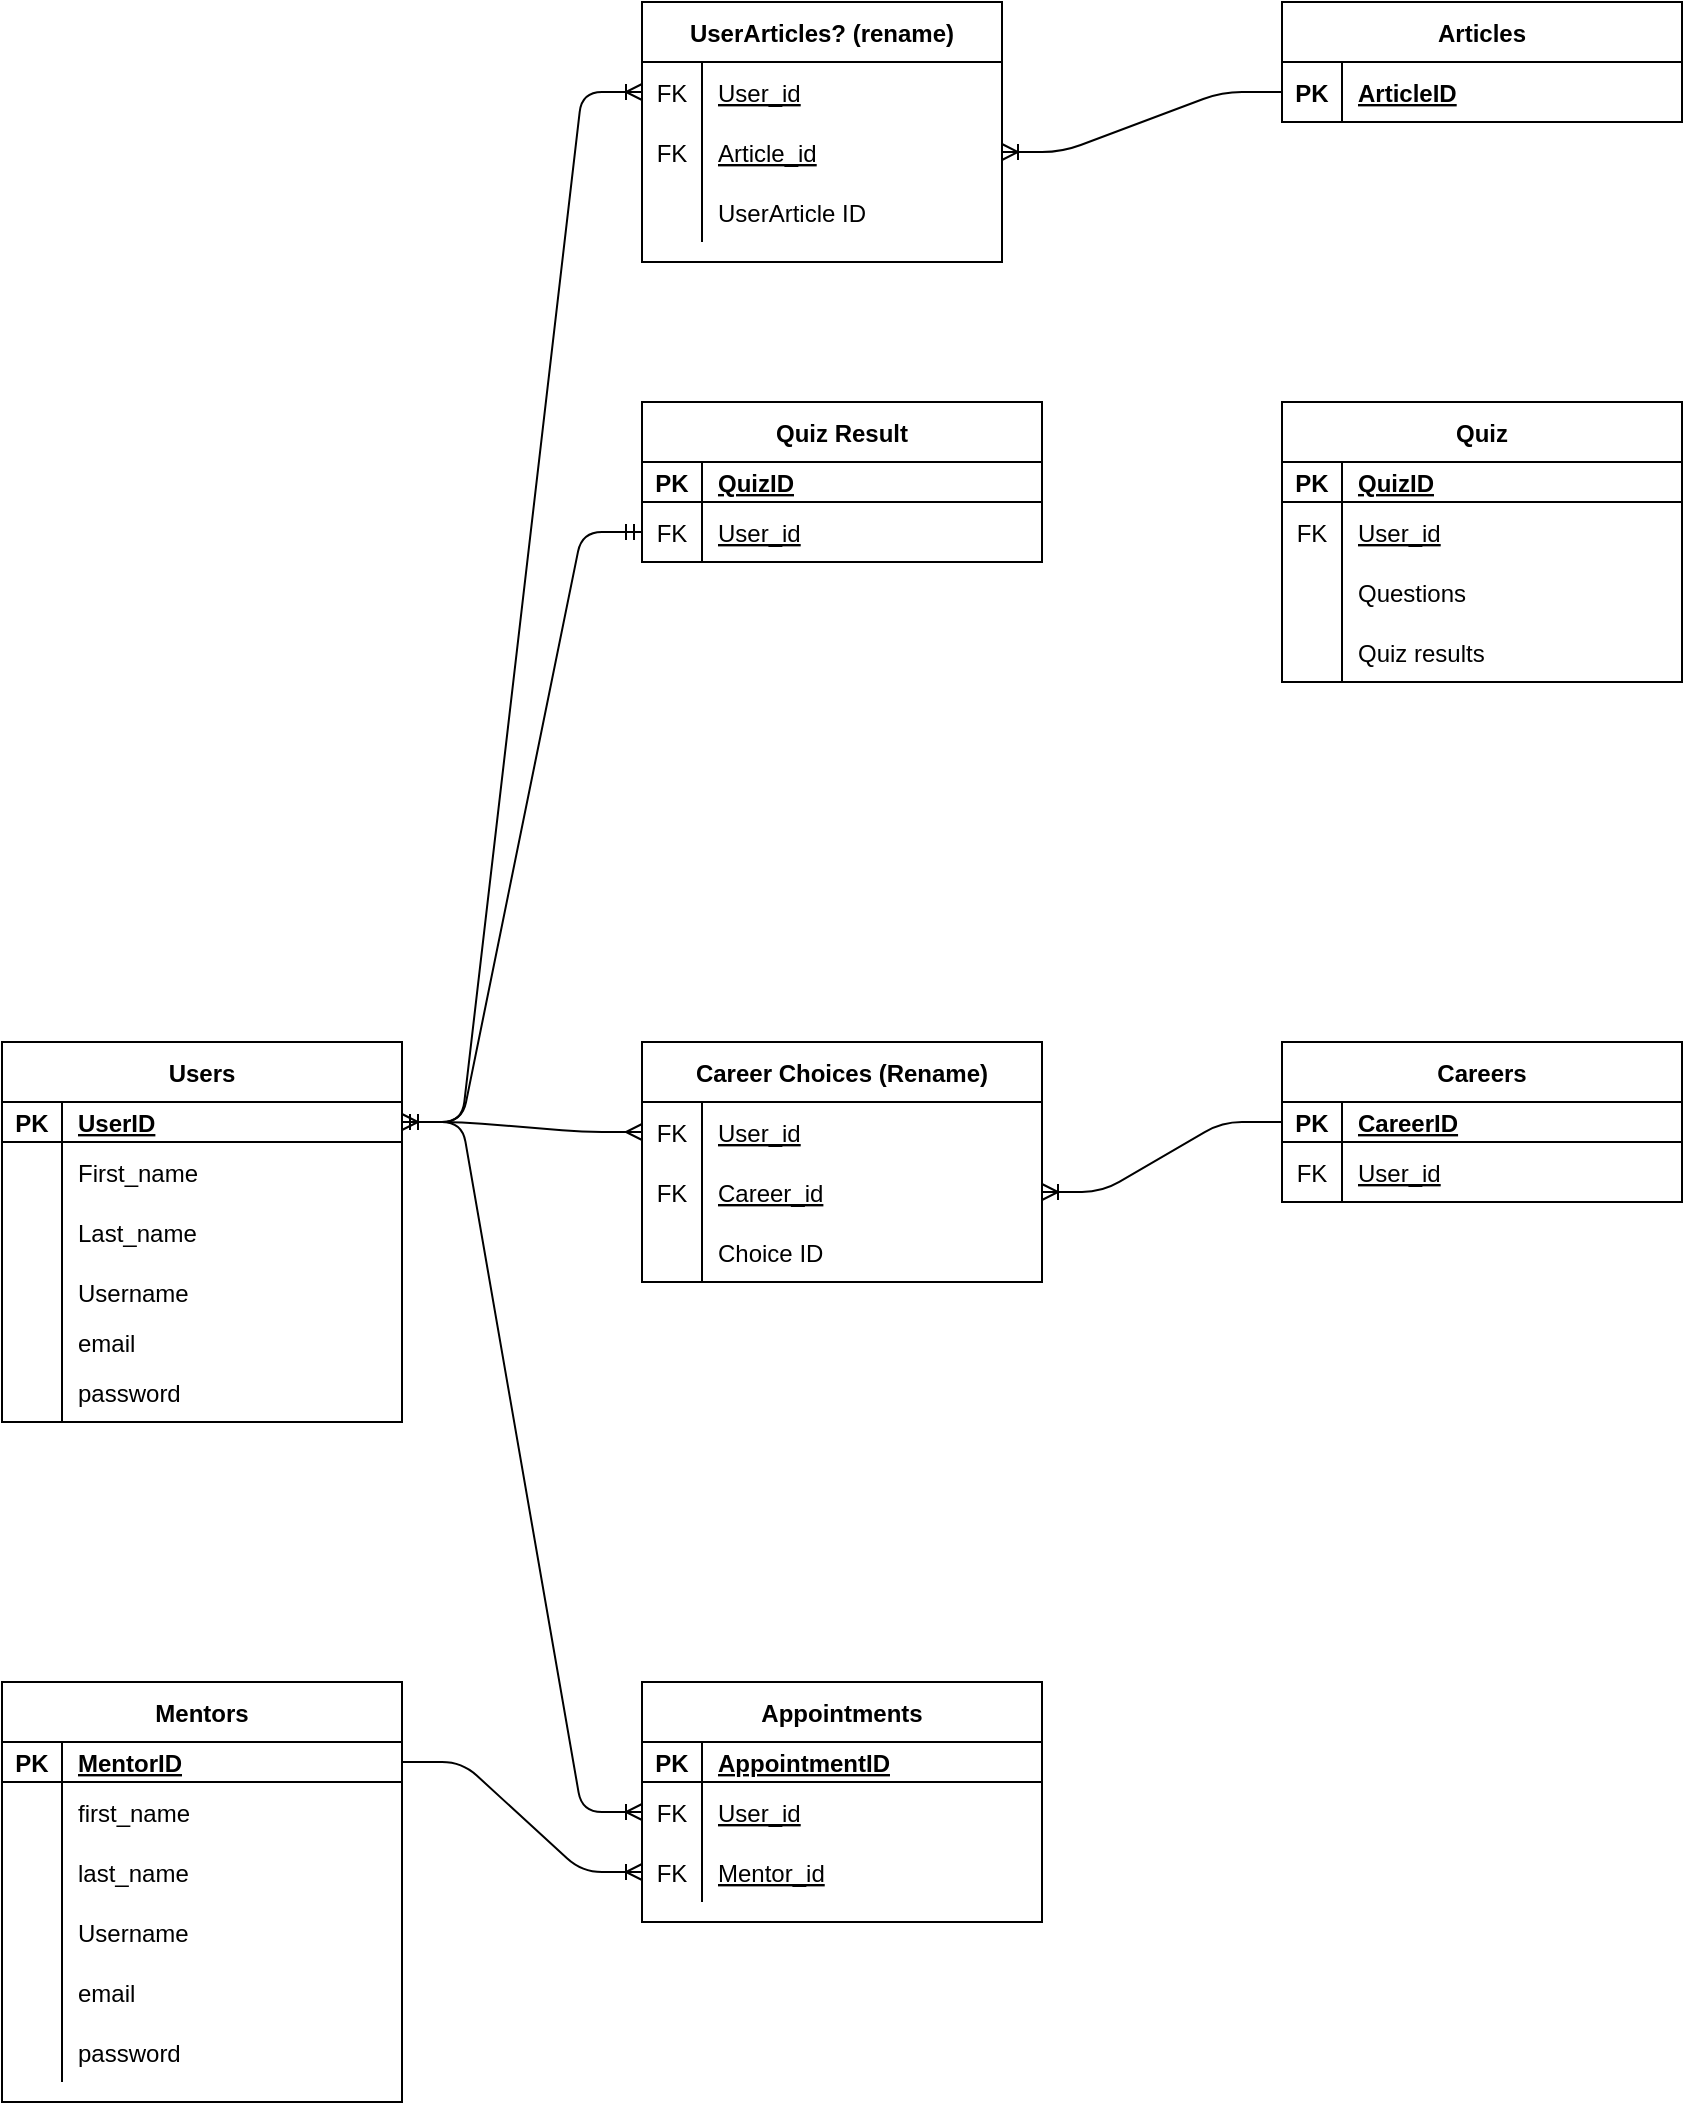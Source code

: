 <mxfile>
    <diagram id="2pGiF3bvkdW8rDPQLUaY" name="Page-1">
        <mxGraphModel dx="1740" dy="1919" grid="1" gridSize="10" guides="1" tooltips="1" connect="1" arrows="1" fold="1" page="1" pageScale="1" pageWidth="850" pageHeight="1100" math="0" shadow="0">
            <root>
                <mxCell id="T6BvAraB1pqWUP_XMWft-0"/>
                <mxCell id="T6BvAraB1pqWUP_XMWft-1" parent="T6BvAraB1pqWUP_XMWft-0"/>
                <mxCell id="riT1OWwAY1mnM6doXrOJ-12" value="Articles" style="shape=table;startSize=30;container=1;collapsible=1;childLayout=tableLayout;fixedRows=1;rowLines=0;fontStyle=1;align=center;resizeLast=1;" vertex="1" parent="T6BvAraB1pqWUP_XMWft-1">
                    <mxGeometry x="520" y="-640" width="200" height="60" as="geometry"/>
                </mxCell>
                <mxCell id="riT1OWwAY1mnM6doXrOJ-13" value="" style="shape=partialRectangle;collapsible=0;dropTarget=0;pointerEvents=0;fillColor=none;top=0;left=0;bottom=1;right=0;points=[[0,0.5],[1,0.5]];portConstraint=eastwest;" vertex="1" parent="riT1OWwAY1mnM6doXrOJ-12">
                    <mxGeometry y="30" width="200" height="30" as="geometry"/>
                </mxCell>
                <mxCell id="riT1OWwAY1mnM6doXrOJ-14" value="PK" style="shape=partialRectangle;connectable=0;fillColor=none;top=0;left=0;bottom=0;right=0;fontStyle=1;overflow=hidden;" vertex="1" parent="riT1OWwAY1mnM6doXrOJ-13">
                    <mxGeometry width="30" height="30" as="geometry">
                        <mxRectangle width="30" height="30" as="alternateBounds"/>
                    </mxGeometry>
                </mxCell>
                <mxCell id="riT1OWwAY1mnM6doXrOJ-15" value="ArticleID" style="shape=partialRectangle;connectable=0;fillColor=none;top=0;left=0;bottom=0;right=0;align=left;spacingLeft=6;fontStyle=5;overflow=hidden;" vertex="1" parent="riT1OWwAY1mnM6doXrOJ-13">
                    <mxGeometry x="30" width="170" height="30" as="geometry">
                        <mxRectangle width="170" height="30" as="alternateBounds"/>
                    </mxGeometry>
                </mxCell>
                <mxCell id="riT1OWwAY1mnM6doXrOJ-28" value="Quiz" style="shape=table;startSize=30;container=1;collapsible=1;childLayout=tableLayout;fixedRows=1;rowLines=0;fontStyle=1;align=center;resizeLast=1;" vertex="1" parent="T6BvAraB1pqWUP_XMWft-1">
                    <mxGeometry x="520" y="-440" width="200" height="140" as="geometry"/>
                </mxCell>
                <mxCell id="riT1OWwAY1mnM6doXrOJ-29" value="" style="shape=partialRectangle;collapsible=0;dropTarget=0;pointerEvents=0;fillColor=none;top=0;left=0;bottom=1;right=0;points=[[0,0.5],[1,0.5]];portConstraint=eastwest;" vertex="1" parent="riT1OWwAY1mnM6doXrOJ-28">
                    <mxGeometry y="30" width="200" height="20" as="geometry"/>
                </mxCell>
                <mxCell id="riT1OWwAY1mnM6doXrOJ-30" value="PK" style="shape=partialRectangle;connectable=0;fillColor=none;top=0;left=0;bottom=0;right=0;fontStyle=1;overflow=hidden;" vertex="1" parent="riT1OWwAY1mnM6doXrOJ-29">
                    <mxGeometry width="30" height="20" as="geometry">
                        <mxRectangle width="30" height="20" as="alternateBounds"/>
                    </mxGeometry>
                </mxCell>
                <mxCell id="riT1OWwAY1mnM6doXrOJ-31" value="QuizID" style="shape=partialRectangle;connectable=0;fillColor=none;top=0;left=0;bottom=0;right=0;align=left;spacingLeft=6;fontStyle=5;overflow=hidden;" vertex="1" parent="riT1OWwAY1mnM6doXrOJ-29">
                    <mxGeometry x="30" width="170" height="20" as="geometry">
                        <mxRectangle width="170" height="20" as="alternateBounds"/>
                    </mxGeometry>
                </mxCell>
                <mxCell id="riT1OWwAY1mnM6doXrOJ-32" value="" style="shape=partialRectangle;collapsible=0;dropTarget=0;pointerEvents=0;fillColor=none;top=0;left=0;bottom=0;right=0;points=[[0,0.5],[1,0.5]];portConstraint=eastwest;" vertex="1" parent="riT1OWwAY1mnM6doXrOJ-28">
                    <mxGeometry y="50" width="200" height="30" as="geometry"/>
                </mxCell>
                <mxCell id="riT1OWwAY1mnM6doXrOJ-33" value="FK" style="shape=partialRectangle;connectable=0;fillColor=none;top=0;left=0;bottom=0;right=0;editable=1;overflow=hidden;" vertex="1" parent="riT1OWwAY1mnM6doXrOJ-32">
                    <mxGeometry width="30" height="30" as="geometry">
                        <mxRectangle width="30" height="30" as="alternateBounds"/>
                    </mxGeometry>
                </mxCell>
                <mxCell id="riT1OWwAY1mnM6doXrOJ-34" value="User_id" style="shape=partialRectangle;connectable=0;fillColor=none;top=0;left=0;bottom=0;right=0;align=left;spacingLeft=6;overflow=hidden;fontStyle=4" vertex="1" parent="riT1OWwAY1mnM6doXrOJ-32">
                    <mxGeometry x="30" width="170" height="30" as="geometry">
                        <mxRectangle width="170" height="30" as="alternateBounds"/>
                    </mxGeometry>
                </mxCell>
                <mxCell id="riT1OWwAY1mnM6doXrOJ-35" value="" style="shape=partialRectangle;collapsible=0;dropTarget=0;pointerEvents=0;fillColor=none;top=0;left=0;bottom=0;right=0;points=[[0,0.5],[1,0.5]];portConstraint=eastwest;" vertex="1" parent="riT1OWwAY1mnM6doXrOJ-28">
                    <mxGeometry y="80" width="200" height="30" as="geometry"/>
                </mxCell>
                <mxCell id="riT1OWwAY1mnM6doXrOJ-36" value="" style="shape=partialRectangle;connectable=0;fillColor=none;top=0;left=0;bottom=0;right=0;editable=1;overflow=hidden;" vertex="1" parent="riT1OWwAY1mnM6doXrOJ-35">
                    <mxGeometry width="30" height="30" as="geometry">
                        <mxRectangle width="30" height="30" as="alternateBounds"/>
                    </mxGeometry>
                </mxCell>
                <mxCell id="riT1OWwAY1mnM6doXrOJ-37" value="Questions" style="shape=partialRectangle;connectable=0;fillColor=none;top=0;left=0;bottom=0;right=0;align=left;spacingLeft=6;overflow=hidden;" vertex="1" parent="riT1OWwAY1mnM6doXrOJ-35">
                    <mxGeometry x="30" width="170" height="30" as="geometry">
                        <mxRectangle width="170" height="30" as="alternateBounds"/>
                    </mxGeometry>
                </mxCell>
                <mxCell id="riT1OWwAY1mnM6doXrOJ-38" value="" style="shape=partialRectangle;collapsible=0;dropTarget=0;pointerEvents=0;fillColor=none;top=0;left=0;bottom=0;right=0;points=[[0,0.5],[1,0.5]];portConstraint=eastwest;" vertex="1" parent="riT1OWwAY1mnM6doXrOJ-28">
                    <mxGeometry y="110" width="200" height="30" as="geometry"/>
                </mxCell>
                <mxCell id="riT1OWwAY1mnM6doXrOJ-39" value="" style="shape=partialRectangle;connectable=0;fillColor=none;top=0;left=0;bottom=0;right=0;editable=1;overflow=hidden;" vertex="1" parent="riT1OWwAY1mnM6doXrOJ-38">
                    <mxGeometry width="30" height="30" as="geometry">
                        <mxRectangle width="30" height="30" as="alternateBounds"/>
                    </mxGeometry>
                </mxCell>
                <mxCell id="riT1OWwAY1mnM6doXrOJ-40" value="Quiz results" style="shape=partialRectangle;connectable=0;fillColor=none;top=0;left=0;bottom=0;right=0;align=left;spacingLeft=6;overflow=hidden;" vertex="1" parent="riT1OWwAY1mnM6doXrOJ-38">
                    <mxGeometry x="30" width="170" height="30" as="geometry">
                        <mxRectangle width="170" height="30" as="alternateBounds"/>
                    </mxGeometry>
                </mxCell>
                <mxCell id="riT1OWwAY1mnM6doXrOJ-41" value="Appointments" style="shape=table;startSize=30;container=1;collapsible=1;childLayout=tableLayout;fixedRows=1;rowLines=0;fontStyle=1;align=center;resizeLast=1;" vertex="1" parent="T6BvAraB1pqWUP_XMWft-1">
                    <mxGeometry x="200" y="200" width="200" height="120" as="geometry"/>
                </mxCell>
                <mxCell id="riT1OWwAY1mnM6doXrOJ-42" value="" style="shape=partialRectangle;collapsible=0;dropTarget=0;pointerEvents=0;fillColor=none;top=0;left=0;bottom=1;right=0;points=[[0,0.5],[1,0.5]];portConstraint=eastwest;" vertex="1" parent="riT1OWwAY1mnM6doXrOJ-41">
                    <mxGeometry y="30" width="200" height="20" as="geometry"/>
                </mxCell>
                <mxCell id="riT1OWwAY1mnM6doXrOJ-43" value="PK" style="shape=partialRectangle;connectable=0;fillColor=none;top=0;left=0;bottom=0;right=0;fontStyle=1;overflow=hidden;" vertex="1" parent="riT1OWwAY1mnM6doXrOJ-42">
                    <mxGeometry width="30" height="20" as="geometry">
                        <mxRectangle width="30" height="20" as="alternateBounds"/>
                    </mxGeometry>
                </mxCell>
                <mxCell id="riT1OWwAY1mnM6doXrOJ-44" value="AppointmentID" style="shape=partialRectangle;connectable=0;fillColor=none;top=0;left=0;bottom=0;right=0;align=left;spacingLeft=6;fontStyle=5;overflow=hidden;" vertex="1" parent="riT1OWwAY1mnM6doXrOJ-42">
                    <mxGeometry x="30" width="170" height="20" as="geometry">
                        <mxRectangle width="170" height="20" as="alternateBounds"/>
                    </mxGeometry>
                </mxCell>
                <mxCell id="riT1OWwAY1mnM6doXrOJ-45" value="" style="shape=partialRectangle;collapsible=0;dropTarget=0;pointerEvents=0;fillColor=none;top=0;left=0;bottom=0;right=0;points=[[0,0.5],[1,0.5]];portConstraint=eastwest;" vertex="1" parent="riT1OWwAY1mnM6doXrOJ-41">
                    <mxGeometry y="50" width="200" height="30" as="geometry"/>
                </mxCell>
                <mxCell id="riT1OWwAY1mnM6doXrOJ-46" value="FK" style="shape=partialRectangle;connectable=0;fillColor=none;top=0;left=0;bottom=0;right=0;editable=1;overflow=hidden;" vertex="1" parent="riT1OWwAY1mnM6doXrOJ-45">
                    <mxGeometry width="30" height="30" as="geometry">
                        <mxRectangle width="30" height="30" as="alternateBounds"/>
                    </mxGeometry>
                </mxCell>
                <mxCell id="riT1OWwAY1mnM6doXrOJ-47" value="User_id" style="shape=partialRectangle;connectable=0;fillColor=none;top=0;left=0;bottom=0;right=0;align=left;spacingLeft=6;overflow=hidden;fontStyle=4" vertex="1" parent="riT1OWwAY1mnM6doXrOJ-45">
                    <mxGeometry x="30" width="170" height="30" as="geometry">
                        <mxRectangle width="170" height="30" as="alternateBounds"/>
                    </mxGeometry>
                </mxCell>
                <mxCell id="riT1OWwAY1mnM6doXrOJ-48" value="" style="shape=partialRectangle;collapsible=0;dropTarget=0;pointerEvents=0;fillColor=none;top=0;left=0;bottom=0;right=0;points=[[0,0.5],[1,0.5]];portConstraint=eastwest;" vertex="1" parent="riT1OWwAY1mnM6doXrOJ-41">
                    <mxGeometry y="80" width="200" height="30" as="geometry"/>
                </mxCell>
                <mxCell id="riT1OWwAY1mnM6doXrOJ-49" value="FK" style="shape=partialRectangle;connectable=0;fillColor=none;top=0;left=0;bottom=0;right=0;editable=1;overflow=hidden;" vertex="1" parent="riT1OWwAY1mnM6doXrOJ-48">
                    <mxGeometry width="30" height="30" as="geometry">
                        <mxRectangle width="30" height="30" as="alternateBounds"/>
                    </mxGeometry>
                </mxCell>
                <mxCell id="riT1OWwAY1mnM6doXrOJ-50" value="Mentor_id" style="shape=partialRectangle;connectable=0;fillColor=none;top=0;left=0;bottom=0;right=0;align=left;spacingLeft=6;overflow=hidden;fontStyle=4" vertex="1" parent="riT1OWwAY1mnM6doXrOJ-48">
                    <mxGeometry x="30" width="170" height="30" as="geometry">
                        <mxRectangle width="170" height="30" as="alternateBounds"/>
                    </mxGeometry>
                </mxCell>
                <mxCell id="riT1OWwAY1mnM6doXrOJ-57" value="Mentors" style="shape=table;startSize=30;container=1;collapsible=1;childLayout=tableLayout;fixedRows=1;rowLines=0;fontStyle=1;align=center;resizeLast=1;" vertex="1" parent="T6BvAraB1pqWUP_XMWft-1">
                    <mxGeometry x="-120" y="200" width="200" height="210" as="geometry"/>
                </mxCell>
                <mxCell id="riT1OWwAY1mnM6doXrOJ-58" value="" style="shape=partialRectangle;collapsible=0;dropTarget=0;pointerEvents=0;fillColor=none;top=0;left=0;bottom=1;right=0;points=[[0,0.5],[1,0.5]];portConstraint=eastwest;" vertex="1" parent="riT1OWwAY1mnM6doXrOJ-57">
                    <mxGeometry y="30" width="200" height="20" as="geometry"/>
                </mxCell>
                <mxCell id="riT1OWwAY1mnM6doXrOJ-59" value="PK" style="shape=partialRectangle;connectable=0;fillColor=none;top=0;left=0;bottom=0;right=0;fontStyle=1;overflow=hidden;" vertex="1" parent="riT1OWwAY1mnM6doXrOJ-58">
                    <mxGeometry width="30" height="20" as="geometry">
                        <mxRectangle width="30" height="20" as="alternateBounds"/>
                    </mxGeometry>
                </mxCell>
                <mxCell id="riT1OWwAY1mnM6doXrOJ-60" value="MentorID" style="shape=partialRectangle;connectable=0;fillColor=none;top=0;left=0;bottom=0;right=0;align=left;spacingLeft=6;fontStyle=5;overflow=hidden;" vertex="1" parent="riT1OWwAY1mnM6doXrOJ-58">
                    <mxGeometry x="30" width="170" height="20" as="geometry">
                        <mxRectangle width="170" height="20" as="alternateBounds"/>
                    </mxGeometry>
                </mxCell>
                <mxCell id="riT1OWwAY1mnM6doXrOJ-61" value="" style="shape=partialRectangle;collapsible=0;dropTarget=0;pointerEvents=0;fillColor=none;top=0;left=0;bottom=0;right=0;points=[[0,0.5],[1,0.5]];portConstraint=eastwest;" vertex="1" parent="riT1OWwAY1mnM6doXrOJ-57">
                    <mxGeometry y="50" width="200" height="30" as="geometry"/>
                </mxCell>
                <mxCell id="riT1OWwAY1mnM6doXrOJ-62" value="" style="shape=partialRectangle;connectable=0;fillColor=none;top=0;left=0;bottom=0;right=0;editable=1;overflow=hidden;" vertex="1" parent="riT1OWwAY1mnM6doXrOJ-61">
                    <mxGeometry width="30" height="30" as="geometry">
                        <mxRectangle width="30" height="30" as="alternateBounds"/>
                    </mxGeometry>
                </mxCell>
                <mxCell id="riT1OWwAY1mnM6doXrOJ-63" value="first_name" style="shape=partialRectangle;connectable=0;fillColor=none;top=0;left=0;bottom=0;right=0;align=left;spacingLeft=6;overflow=hidden;" vertex="1" parent="riT1OWwAY1mnM6doXrOJ-61">
                    <mxGeometry x="30" width="170" height="30" as="geometry">
                        <mxRectangle width="170" height="30" as="alternateBounds"/>
                    </mxGeometry>
                </mxCell>
                <mxCell id="rV3nZ_1TNEPCf_LFpW25-53" value="" style="shape=partialRectangle;collapsible=0;dropTarget=0;pointerEvents=0;fillColor=none;top=0;left=0;bottom=0;right=0;points=[[0,0.5],[1,0.5]];portConstraint=eastwest;" vertex="1" parent="riT1OWwAY1mnM6doXrOJ-57">
                    <mxGeometry y="80" width="200" height="30" as="geometry"/>
                </mxCell>
                <mxCell id="rV3nZ_1TNEPCf_LFpW25-54" value="" style="shape=partialRectangle;connectable=0;fillColor=none;top=0;left=0;bottom=0;right=0;editable=1;overflow=hidden;" vertex="1" parent="rV3nZ_1TNEPCf_LFpW25-53">
                    <mxGeometry width="30" height="30" as="geometry">
                        <mxRectangle width="30" height="30" as="alternateBounds"/>
                    </mxGeometry>
                </mxCell>
                <mxCell id="rV3nZ_1TNEPCf_LFpW25-55" value="last_name" style="shape=partialRectangle;connectable=0;fillColor=none;top=0;left=0;bottom=0;right=0;align=left;spacingLeft=6;overflow=hidden;" vertex="1" parent="rV3nZ_1TNEPCf_LFpW25-53">
                    <mxGeometry x="30" width="170" height="30" as="geometry">
                        <mxRectangle width="170" height="30" as="alternateBounds"/>
                    </mxGeometry>
                </mxCell>
                <mxCell id="riT1OWwAY1mnM6doXrOJ-86" value="" style="shape=partialRectangle;collapsible=0;dropTarget=0;pointerEvents=0;fillColor=none;top=0;left=0;bottom=0;right=0;points=[[0,0.5],[1,0.5]];portConstraint=eastwest;" vertex="1" parent="riT1OWwAY1mnM6doXrOJ-57">
                    <mxGeometry y="110" width="200" height="30" as="geometry"/>
                </mxCell>
                <mxCell id="riT1OWwAY1mnM6doXrOJ-87" value="" style="shape=partialRectangle;connectable=0;fillColor=none;top=0;left=0;bottom=0;right=0;editable=1;overflow=hidden;" vertex="1" parent="riT1OWwAY1mnM6doXrOJ-86">
                    <mxGeometry width="30" height="30" as="geometry">
                        <mxRectangle width="30" height="30" as="alternateBounds"/>
                    </mxGeometry>
                </mxCell>
                <mxCell id="riT1OWwAY1mnM6doXrOJ-88" value="Username" style="shape=partialRectangle;connectable=0;fillColor=none;top=0;left=0;bottom=0;right=0;align=left;spacingLeft=6;overflow=hidden;" vertex="1" parent="riT1OWwAY1mnM6doXrOJ-86">
                    <mxGeometry x="30" width="170" height="30" as="geometry">
                        <mxRectangle width="170" height="30" as="alternateBounds"/>
                    </mxGeometry>
                </mxCell>
                <mxCell id="riT1OWwAY1mnM6doXrOJ-64" value="" style="shape=partialRectangle;collapsible=0;dropTarget=0;pointerEvents=0;fillColor=none;top=0;left=0;bottom=0;right=0;points=[[0,0.5],[1,0.5]];portConstraint=eastwest;" vertex="1" parent="riT1OWwAY1mnM6doXrOJ-57">
                    <mxGeometry y="140" width="200" height="30" as="geometry"/>
                </mxCell>
                <mxCell id="riT1OWwAY1mnM6doXrOJ-65" value="" style="shape=partialRectangle;connectable=0;fillColor=none;top=0;left=0;bottom=0;right=0;editable=1;overflow=hidden;" vertex="1" parent="riT1OWwAY1mnM6doXrOJ-64">
                    <mxGeometry width="30" height="30" as="geometry">
                        <mxRectangle width="30" height="30" as="alternateBounds"/>
                    </mxGeometry>
                </mxCell>
                <mxCell id="riT1OWwAY1mnM6doXrOJ-66" value="email" style="shape=partialRectangle;connectable=0;fillColor=none;top=0;left=0;bottom=0;right=0;align=left;spacingLeft=6;overflow=hidden;" vertex="1" parent="riT1OWwAY1mnM6doXrOJ-64">
                    <mxGeometry x="30" width="170" height="30" as="geometry">
                        <mxRectangle width="170" height="30" as="alternateBounds"/>
                    </mxGeometry>
                </mxCell>
                <mxCell id="riT1OWwAY1mnM6doXrOJ-67" value="" style="shape=partialRectangle;collapsible=0;dropTarget=0;pointerEvents=0;fillColor=none;top=0;left=0;bottom=0;right=0;points=[[0,0.5],[1,0.5]];portConstraint=eastwest;" vertex="1" parent="riT1OWwAY1mnM6doXrOJ-57">
                    <mxGeometry y="170" width="200" height="30" as="geometry"/>
                </mxCell>
                <mxCell id="riT1OWwAY1mnM6doXrOJ-68" value="" style="shape=partialRectangle;connectable=0;fillColor=none;top=0;left=0;bottom=0;right=0;editable=1;overflow=hidden;" vertex="1" parent="riT1OWwAY1mnM6doXrOJ-67">
                    <mxGeometry width="30" height="30" as="geometry">
                        <mxRectangle width="30" height="30" as="alternateBounds"/>
                    </mxGeometry>
                </mxCell>
                <mxCell id="riT1OWwAY1mnM6doXrOJ-69" value="password" style="shape=partialRectangle;connectable=0;fillColor=none;top=0;left=0;bottom=0;right=0;align=left;spacingLeft=6;overflow=hidden;" vertex="1" parent="riT1OWwAY1mnM6doXrOJ-67">
                    <mxGeometry x="30" width="170" height="30" as="geometry">
                        <mxRectangle width="170" height="30" as="alternateBounds"/>
                    </mxGeometry>
                </mxCell>
                <mxCell id="riT1OWwAY1mnM6doXrOJ-89" value="Users" style="shape=table;startSize=30;container=1;collapsible=1;childLayout=tableLayout;fixedRows=1;rowLines=0;fontStyle=1;align=center;resizeLast=1;" vertex="1" parent="T6BvAraB1pqWUP_XMWft-1">
                    <mxGeometry x="-120" y="-120" width="200" height="190" as="geometry"/>
                </mxCell>
                <mxCell id="riT1OWwAY1mnM6doXrOJ-90" value="" style="shape=partialRectangle;collapsible=0;dropTarget=0;pointerEvents=0;fillColor=none;top=0;left=0;bottom=1;right=0;points=[[0,0.5],[1,0.5]];portConstraint=eastwest;" vertex="1" parent="riT1OWwAY1mnM6doXrOJ-89">
                    <mxGeometry y="30" width="200" height="20" as="geometry"/>
                </mxCell>
                <mxCell id="riT1OWwAY1mnM6doXrOJ-91" value="PK" style="shape=partialRectangle;connectable=0;fillColor=none;top=0;left=0;bottom=0;right=0;fontStyle=1;overflow=hidden;" vertex="1" parent="riT1OWwAY1mnM6doXrOJ-90">
                    <mxGeometry width="30" height="20" as="geometry">
                        <mxRectangle width="30" height="20" as="alternateBounds"/>
                    </mxGeometry>
                </mxCell>
                <mxCell id="riT1OWwAY1mnM6doXrOJ-92" value="UserID" style="shape=partialRectangle;connectable=0;fillColor=none;top=0;left=0;bottom=0;right=0;align=left;spacingLeft=6;fontStyle=5;overflow=hidden;" vertex="1" parent="riT1OWwAY1mnM6doXrOJ-90">
                    <mxGeometry x="30" width="170" height="20" as="geometry">
                        <mxRectangle width="170" height="20" as="alternateBounds"/>
                    </mxGeometry>
                </mxCell>
                <mxCell id="riT1OWwAY1mnM6doXrOJ-93" value="" style="shape=partialRectangle;collapsible=0;dropTarget=0;pointerEvents=0;fillColor=none;top=0;left=0;bottom=0;right=0;points=[[0,0.5],[1,0.5]];portConstraint=eastwest;" vertex="1" parent="riT1OWwAY1mnM6doXrOJ-89">
                    <mxGeometry y="50" width="200" height="30" as="geometry"/>
                </mxCell>
                <mxCell id="riT1OWwAY1mnM6doXrOJ-94" value="" style="shape=partialRectangle;connectable=0;fillColor=none;top=0;left=0;bottom=0;right=0;editable=1;overflow=hidden;" vertex="1" parent="riT1OWwAY1mnM6doXrOJ-93">
                    <mxGeometry width="30" height="30" as="geometry">
                        <mxRectangle width="30" height="30" as="alternateBounds"/>
                    </mxGeometry>
                </mxCell>
                <mxCell id="riT1OWwAY1mnM6doXrOJ-95" value="First_name" style="shape=partialRectangle;connectable=0;fillColor=none;top=0;left=0;bottom=0;right=0;align=left;spacingLeft=6;overflow=hidden;" vertex="1" parent="riT1OWwAY1mnM6doXrOJ-93">
                    <mxGeometry x="30" width="170" height="30" as="geometry">
                        <mxRectangle width="170" height="30" as="alternateBounds"/>
                    </mxGeometry>
                </mxCell>
                <mxCell id="riT1OWwAY1mnM6doXrOJ-106" value="" style="shape=partialRectangle;collapsible=0;dropTarget=0;pointerEvents=0;fillColor=none;top=0;left=0;bottom=0;right=0;points=[[0,0.5],[1,0.5]];portConstraint=eastwest;" vertex="1" parent="riT1OWwAY1mnM6doXrOJ-89">
                    <mxGeometry y="80" width="200" height="30" as="geometry"/>
                </mxCell>
                <mxCell id="riT1OWwAY1mnM6doXrOJ-107" value="" style="shape=partialRectangle;connectable=0;fillColor=none;top=0;left=0;bottom=0;right=0;editable=1;overflow=hidden;" vertex="1" parent="riT1OWwAY1mnM6doXrOJ-106">
                    <mxGeometry width="30" height="30" as="geometry">
                        <mxRectangle width="30" height="30" as="alternateBounds"/>
                    </mxGeometry>
                </mxCell>
                <mxCell id="riT1OWwAY1mnM6doXrOJ-108" value="Last_name" style="shape=partialRectangle;connectable=0;fillColor=none;top=0;left=0;bottom=0;right=0;align=left;spacingLeft=6;overflow=hidden;" vertex="1" parent="riT1OWwAY1mnM6doXrOJ-106">
                    <mxGeometry x="30" width="170" height="30" as="geometry">
                        <mxRectangle width="170" height="30" as="alternateBounds"/>
                    </mxGeometry>
                </mxCell>
                <mxCell id="rV3nZ_1TNEPCf_LFpW25-50" value="" style="shape=partialRectangle;collapsible=0;dropTarget=0;pointerEvents=0;fillColor=none;top=0;left=0;bottom=0;right=0;points=[[0,0.5],[1,0.5]];portConstraint=eastwest;" vertex="1" parent="riT1OWwAY1mnM6doXrOJ-89">
                    <mxGeometry y="110" width="200" height="30" as="geometry"/>
                </mxCell>
                <mxCell id="rV3nZ_1TNEPCf_LFpW25-51" value="" style="shape=partialRectangle;connectable=0;fillColor=none;top=0;left=0;bottom=0;right=0;editable=1;overflow=hidden;" vertex="1" parent="rV3nZ_1TNEPCf_LFpW25-50">
                    <mxGeometry width="30" height="30" as="geometry">
                        <mxRectangle width="30" height="30" as="alternateBounds"/>
                    </mxGeometry>
                </mxCell>
                <mxCell id="rV3nZ_1TNEPCf_LFpW25-52" value="Username" style="shape=partialRectangle;connectable=0;fillColor=none;top=0;left=0;bottom=0;right=0;align=left;spacingLeft=6;overflow=hidden;" vertex="1" parent="rV3nZ_1TNEPCf_LFpW25-50">
                    <mxGeometry x="30" width="170" height="30" as="geometry">
                        <mxRectangle width="170" height="30" as="alternateBounds"/>
                    </mxGeometry>
                </mxCell>
                <mxCell id="riT1OWwAY1mnM6doXrOJ-96" value="" style="shape=partialRectangle;collapsible=0;dropTarget=0;pointerEvents=0;fillColor=none;top=0;left=0;bottom=0;right=0;points=[[0,0.5],[1,0.5]];portConstraint=eastwest;" vertex="1" parent="riT1OWwAY1mnM6doXrOJ-89">
                    <mxGeometry y="140" width="200" height="20" as="geometry"/>
                </mxCell>
                <mxCell id="riT1OWwAY1mnM6doXrOJ-97" value="" style="shape=partialRectangle;connectable=0;fillColor=none;top=0;left=0;bottom=0;right=0;editable=1;overflow=hidden;" vertex="1" parent="riT1OWwAY1mnM6doXrOJ-96">
                    <mxGeometry width="30" height="20" as="geometry">
                        <mxRectangle width="30" height="20" as="alternateBounds"/>
                    </mxGeometry>
                </mxCell>
                <mxCell id="riT1OWwAY1mnM6doXrOJ-98" value="email" style="shape=partialRectangle;connectable=0;fillColor=none;top=0;left=0;bottom=0;right=0;align=left;spacingLeft=6;overflow=hidden;" vertex="1" parent="riT1OWwAY1mnM6doXrOJ-96">
                    <mxGeometry x="30" width="170" height="20" as="geometry">
                        <mxRectangle width="170" height="20" as="alternateBounds"/>
                    </mxGeometry>
                </mxCell>
                <mxCell id="riT1OWwAY1mnM6doXrOJ-134" value="" style="shape=partialRectangle;collapsible=0;dropTarget=0;pointerEvents=0;fillColor=none;top=0;left=0;bottom=0;right=0;points=[[0,0.5],[1,0.5]];portConstraint=eastwest;" vertex="1" parent="riT1OWwAY1mnM6doXrOJ-89">
                    <mxGeometry y="160" width="200" height="30" as="geometry"/>
                </mxCell>
                <mxCell id="riT1OWwAY1mnM6doXrOJ-135" value="" style="shape=partialRectangle;connectable=0;fillColor=none;top=0;left=0;bottom=0;right=0;editable=1;overflow=hidden;" vertex="1" parent="riT1OWwAY1mnM6doXrOJ-134">
                    <mxGeometry width="30" height="30" as="geometry">
                        <mxRectangle width="30" height="30" as="alternateBounds"/>
                    </mxGeometry>
                </mxCell>
                <mxCell id="riT1OWwAY1mnM6doXrOJ-136" value="password" style="shape=partialRectangle;connectable=0;fillColor=none;top=0;left=0;bottom=0;right=0;align=left;spacingLeft=6;overflow=hidden;" vertex="1" parent="riT1OWwAY1mnM6doXrOJ-134">
                    <mxGeometry x="30" width="170" height="30" as="geometry">
                        <mxRectangle width="170" height="30" as="alternateBounds"/>
                    </mxGeometry>
                </mxCell>
                <mxCell id="rV3nZ_1TNEPCf_LFpW25-5" value="Quiz Result" style="shape=table;startSize=30;container=1;collapsible=1;childLayout=tableLayout;fixedRows=1;rowLines=0;fontStyle=1;align=center;resizeLast=1;" vertex="1" parent="T6BvAraB1pqWUP_XMWft-1">
                    <mxGeometry x="200" y="-440" width="200" height="80" as="geometry"/>
                </mxCell>
                <mxCell id="rV3nZ_1TNEPCf_LFpW25-6" value="" style="shape=partialRectangle;collapsible=0;dropTarget=0;pointerEvents=0;fillColor=none;top=0;left=0;bottom=1;right=0;points=[[0,0.5],[1,0.5]];portConstraint=eastwest;" vertex="1" parent="rV3nZ_1TNEPCf_LFpW25-5">
                    <mxGeometry y="30" width="200" height="20" as="geometry"/>
                </mxCell>
                <mxCell id="rV3nZ_1TNEPCf_LFpW25-7" value="PK" style="shape=partialRectangle;connectable=0;fillColor=none;top=0;left=0;bottom=0;right=0;fontStyle=1;overflow=hidden;" vertex="1" parent="rV3nZ_1TNEPCf_LFpW25-6">
                    <mxGeometry width="30" height="20" as="geometry">
                        <mxRectangle width="30" height="20" as="alternateBounds"/>
                    </mxGeometry>
                </mxCell>
                <mxCell id="rV3nZ_1TNEPCf_LFpW25-8" value="QuizID" style="shape=partialRectangle;connectable=0;fillColor=none;top=0;left=0;bottom=0;right=0;align=left;spacingLeft=6;fontStyle=5;overflow=hidden;" vertex="1" parent="rV3nZ_1TNEPCf_LFpW25-6">
                    <mxGeometry x="30" width="170" height="20" as="geometry">
                        <mxRectangle width="170" height="20" as="alternateBounds"/>
                    </mxGeometry>
                </mxCell>
                <mxCell id="rV3nZ_1TNEPCf_LFpW25-9" value="" style="shape=partialRectangle;collapsible=0;dropTarget=0;pointerEvents=0;fillColor=none;top=0;left=0;bottom=0;right=0;points=[[0,0.5],[1,0.5]];portConstraint=eastwest;" vertex="1" parent="rV3nZ_1TNEPCf_LFpW25-5">
                    <mxGeometry y="50" width="200" height="30" as="geometry"/>
                </mxCell>
                <mxCell id="rV3nZ_1TNEPCf_LFpW25-10" value="FK" style="shape=partialRectangle;connectable=0;fillColor=none;top=0;left=0;bottom=0;right=0;editable=1;overflow=hidden;" vertex="1" parent="rV3nZ_1TNEPCf_LFpW25-9">
                    <mxGeometry width="30" height="30" as="geometry">
                        <mxRectangle width="30" height="30" as="alternateBounds"/>
                    </mxGeometry>
                </mxCell>
                <mxCell id="rV3nZ_1TNEPCf_LFpW25-11" value="User_id" style="shape=partialRectangle;connectable=0;fillColor=none;top=0;left=0;bottom=0;right=0;align=left;spacingLeft=6;overflow=hidden;fontStyle=4" vertex="1" parent="rV3nZ_1TNEPCf_LFpW25-9">
                    <mxGeometry x="30" width="170" height="30" as="geometry">
                        <mxRectangle width="170" height="30" as="alternateBounds"/>
                    </mxGeometry>
                </mxCell>
                <mxCell id="rV3nZ_1TNEPCf_LFpW25-24" value="Careers" style="shape=table;startSize=30;container=1;collapsible=1;childLayout=tableLayout;fixedRows=1;rowLines=0;fontStyle=1;align=center;resizeLast=1;" vertex="1" parent="T6BvAraB1pqWUP_XMWft-1">
                    <mxGeometry x="520" y="-120" width="200" height="80" as="geometry"/>
                </mxCell>
                <mxCell id="rV3nZ_1TNEPCf_LFpW25-25" value="" style="shape=partialRectangle;collapsible=0;dropTarget=0;pointerEvents=0;fillColor=none;top=0;left=0;bottom=1;right=0;points=[[0,0.5],[1,0.5]];portConstraint=eastwest;" vertex="1" parent="rV3nZ_1TNEPCf_LFpW25-24">
                    <mxGeometry y="30" width="200" height="20" as="geometry"/>
                </mxCell>
                <mxCell id="rV3nZ_1TNEPCf_LFpW25-26" value="PK" style="shape=partialRectangle;connectable=0;fillColor=none;top=0;left=0;bottom=0;right=0;fontStyle=1;overflow=hidden;" vertex="1" parent="rV3nZ_1TNEPCf_LFpW25-25">
                    <mxGeometry width="30" height="20" as="geometry">
                        <mxRectangle width="30" height="20" as="alternateBounds"/>
                    </mxGeometry>
                </mxCell>
                <mxCell id="rV3nZ_1TNEPCf_LFpW25-27" value="CareerID" style="shape=partialRectangle;connectable=0;fillColor=none;top=0;left=0;bottom=0;right=0;align=left;spacingLeft=6;fontStyle=5;overflow=hidden;" vertex="1" parent="rV3nZ_1TNEPCf_LFpW25-25">
                    <mxGeometry x="30" width="170" height="20" as="geometry">
                        <mxRectangle width="170" height="20" as="alternateBounds"/>
                    </mxGeometry>
                </mxCell>
                <mxCell id="rV3nZ_1TNEPCf_LFpW25-28" value="" style="shape=partialRectangle;collapsible=0;dropTarget=0;pointerEvents=0;fillColor=none;top=0;left=0;bottom=0;right=0;points=[[0,0.5],[1,0.5]];portConstraint=eastwest;" vertex="1" parent="rV3nZ_1TNEPCf_LFpW25-24">
                    <mxGeometry y="50" width="200" height="30" as="geometry"/>
                </mxCell>
                <mxCell id="rV3nZ_1TNEPCf_LFpW25-29" value="FK" style="shape=partialRectangle;connectable=0;fillColor=none;top=0;left=0;bottom=0;right=0;editable=1;overflow=hidden;" vertex="1" parent="rV3nZ_1TNEPCf_LFpW25-28">
                    <mxGeometry width="30" height="30" as="geometry">
                        <mxRectangle width="30" height="30" as="alternateBounds"/>
                    </mxGeometry>
                </mxCell>
                <mxCell id="rV3nZ_1TNEPCf_LFpW25-30" value="User_id" style="shape=partialRectangle;connectable=0;fillColor=none;top=0;left=0;bottom=0;right=0;align=left;spacingLeft=6;overflow=hidden;fontStyle=4" vertex="1" parent="rV3nZ_1TNEPCf_LFpW25-28">
                    <mxGeometry x="30" width="170" height="30" as="geometry">
                        <mxRectangle width="170" height="30" as="alternateBounds"/>
                    </mxGeometry>
                </mxCell>
                <mxCell id="ind1BsIyznpMD-Q7h-v--39" value="Career Choices (Rename)" style="shape=table;startSize=30;container=1;collapsible=1;childLayout=tableLayout;fixedRows=1;rowLines=0;fontStyle=1;align=center;resizeLast=1;" vertex="1" parent="T6BvAraB1pqWUP_XMWft-1">
                    <mxGeometry x="200" y="-120" width="200" height="120" as="geometry"/>
                </mxCell>
                <mxCell id="ind1BsIyznpMD-Q7h-v--43" value="" style="shape=partialRectangle;collapsible=0;dropTarget=0;pointerEvents=0;fillColor=none;top=0;left=0;bottom=0;right=0;points=[[0,0.5],[1,0.5]];portConstraint=eastwest;" vertex="1" parent="ind1BsIyznpMD-Q7h-v--39">
                    <mxGeometry y="30" width="200" height="30" as="geometry"/>
                </mxCell>
                <mxCell id="ind1BsIyznpMD-Q7h-v--44" value="FK" style="shape=partialRectangle;connectable=0;fillColor=none;top=0;left=0;bottom=0;right=0;editable=1;overflow=hidden;" vertex="1" parent="ind1BsIyznpMD-Q7h-v--43">
                    <mxGeometry width="30" height="30" as="geometry">
                        <mxRectangle width="30" height="30" as="alternateBounds"/>
                    </mxGeometry>
                </mxCell>
                <mxCell id="ind1BsIyznpMD-Q7h-v--45" value="User_id" style="shape=partialRectangle;connectable=0;fillColor=none;top=0;left=0;bottom=0;right=0;align=left;spacingLeft=6;overflow=hidden;fontStyle=4" vertex="1" parent="ind1BsIyznpMD-Q7h-v--43">
                    <mxGeometry x="30" width="170" height="30" as="geometry">
                        <mxRectangle width="170" height="30" as="alternateBounds"/>
                    </mxGeometry>
                </mxCell>
                <mxCell id="ind1BsIyznpMD-Q7h-v--46" value="" style="shape=partialRectangle;collapsible=0;dropTarget=0;pointerEvents=0;fillColor=none;top=0;left=0;bottom=0;right=0;points=[[0,0.5],[1,0.5]];portConstraint=eastwest;" vertex="1" parent="ind1BsIyznpMD-Q7h-v--39">
                    <mxGeometry y="60" width="200" height="30" as="geometry"/>
                </mxCell>
                <mxCell id="ind1BsIyznpMD-Q7h-v--47" value="FK" style="shape=partialRectangle;connectable=0;fillColor=none;top=0;left=0;bottom=0;right=0;editable=1;overflow=hidden;" vertex="1" parent="ind1BsIyznpMD-Q7h-v--46">
                    <mxGeometry width="30" height="30" as="geometry">
                        <mxRectangle width="30" height="30" as="alternateBounds"/>
                    </mxGeometry>
                </mxCell>
                <mxCell id="ind1BsIyznpMD-Q7h-v--48" value="Career_id" style="shape=partialRectangle;connectable=0;fillColor=none;top=0;left=0;bottom=0;right=0;align=left;spacingLeft=6;overflow=hidden;fontStyle=4" vertex="1" parent="ind1BsIyznpMD-Q7h-v--46">
                    <mxGeometry x="30" width="170" height="30" as="geometry">
                        <mxRectangle width="170" height="30" as="alternateBounds"/>
                    </mxGeometry>
                </mxCell>
                <mxCell id="ind1BsIyznpMD-Q7h-v--49" value="" style="shape=partialRectangle;collapsible=0;dropTarget=0;pointerEvents=0;fillColor=none;top=0;left=0;bottom=0;right=0;points=[[0,0.5],[1,0.5]];portConstraint=eastwest;" vertex="1" parent="ind1BsIyznpMD-Q7h-v--39">
                    <mxGeometry y="90" width="200" height="30" as="geometry"/>
                </mxCell>
                <mxCell id="ind1BsIyznpMD-Q7h-v--50" value="" style="shape=partialRectangle;connectable=0;fillColor=none;top=0;left=0;bottom=0;right=0;editable=1;overflow=hidden;" vertex="1" parent="ind1BsIyznpMD-Q7h-v--49">
                    <mxGeometry width="30" height="30" as="geometry">
                        <mxRectangle width="30" height="30" as="alternateBounds"/>
                    </mxGeometry>
                </mxCell>
                <mxCell id="ind1BsIyznpMD-Q7h-v--51" value="Choice ID" style="shape=partialRectangle;connectable=0;fillColor=none;top=0;left=0;bottom=0;right=0;align=left;spacingLeft=6;overflow=hidden;" vertex="1" parent="ind1BsIyznpMD-Q7h-v--49">
                    <mxGeometry x="30" width="170" height="30" as="geometry">
                        <mxRectangle width="170" height="30" as="alternateBounds"/>
                    </mxGeometry>
                </mxCell>
                <mxCell id="riT1OWwAY1mnM6doXrOJ-127" value="" style="edgeStyle=entityRelationEdgeStyle;fontSize=12;html=1;endArrow=ERoneToMany;entryX=0;entryY=0.5;entryDx=0;entryDy=0;exitX=1;exitY=0.5;exitDx=0;exitDy=0;" edge="1" parent="T6BvAraB1pqWUP_XMWft-1" source="riT1OWwAY1mnM6doXrOJ-58" target="riT1OWwAY1mnM6doXrOJ-48">
                    <mxGeometry width="100" height="100" relative="1" as="geometry">
                        <mxPoint x="90" y="340" as="sourcePoint"/>
                        <mxPoint x="190" y="240" as="targetPoint"/>
                    </mxGeometry>
                </mxCell>
                <mxCell id="riT1OWwAY1mnM6doXrOJ-128" value="" style="edgeStyle=entityRelationEdgeStyle;fontSize=12;html=1;endArrow=ERoneToMany;entryX=0;entryY=0.5;entryDx=0;entryDy=0;" edge="1" parent="T6BvAraB1pqWUP_XMWft-1" target="riT1OWwAY1mnM6doXrOJ-45">
                    <mxGeometry width="100" height="100" relative="1" as="geometry">
                        <mxPoint x="80" y="-80" as="sourcePoint"/>
                        <mxPoint x="250" y="20" as="targetPoint"/>
                    </mxGeometry>
                </mxCell>
                <mxCell id="ind1BsIyznpMD-Q7h-v--62" value="UserArticles? (rename)" style="shape=table;startSize=30;container=1;collapsible=1;childLayout=tableLayout;fixedRows=1;rowLines=0;fontStyle=1;align=center;resizeLast=1;" vertex="1" parent="T6BvAraB1pqWUP_XMWft-1">
                    <mxGeometry x="200" y="-640" width="180" height="130" as="geometry"/>
                </mxCell>
                <mxCell id="ind1BsIyznpMD-Q7h-v--66" value="" style="shape=partialRectangle;collapsible=0;dropTarget=0;pointerEvents=0;fillColor=none;top=0;left=0;bottom=0;right=0;points=[[0,0.5],[1,0.5]];portConstraint=eastwest;" vertex="1" parent="ind1BsIyznpMD-Q7h-v--62">
                    <mxGeometry y="30" width="180" height="30" as="geometry"/>
                </mxCell>
                <mxCell id="ind1BsIyznpMD-Q7h-v--67" value="FK" style="shape=partialRectangle;connectable=0;fillColor=none;top=0;left=0;bottom=0;right=0;editable=1;overflow=hidden;" vertex="1" parent="ind1BsIyznpMD-Q7h-v--66">
                    <mxGeometry width="30" height="30" as="geometry">
                        <mxRectangle width="30" height="30" as="alternateBounds"/>
                    </mxGeometry>
                </mxCell>
                <mxCell id="ind1BsIyznpMD-Q7h-v--68" value="User_id" style="shape=partialRectangle;connectable=0;fillColor=none;top=0;left=0;bottom=0;right=0;align=left;spacingLeft=6;overflow=hidden;fontStyle=4" vertex="1" parent="ind1BsIyznpMD-Q7h-v--66">
                    <mxGeometry x="30" width="150" height="30" as="geometry">
                        <mxRectangle width="150" height="30" as="alternateBounds"/>
                    </mxGeometry>
                </mxCell>
                <mxCell id="ind1BsIyznpMD-Q7h-v--69" value="" style="shape=partialRectangle;collapsible=0;dropTarget=0;pointerEvents=0;fillColor=none;top=0;left=0;bottom=0;right=0;points=[[0,0.5],[1,0.5]];portConstraint=eastwest;" vertex="1" parent="ind1BsIyznpMD-Q7h-v--62">
                    <mxGeometry y="60" width="180" height="30" as="geometry"/>
                </mxCell>
                <mxCell id="ind1BsIyznpMD-Q7h-v--70" value="FK" style="shape=partialRectangle;connectable=0;fillColor=none;top=0;left=0;bottom=0;right=0;editable=1;overflow=hidden;" vertex="1" parent="ind1BsIyznpMD-Q7h-v--69">
                    <mxGeometry width="30" height="30" as="geometry">
                        <mxRectangle width="30" height="30" as="alternateBounds"/>
                    </mxGeometry>
                </mxCell>
                <mxCell id="ind1BsIyznpMD-Q7h-v--71" value="Article_id" style="shape=partialRectangle;connectable=0;fillColor=none;top=0;left=0;bottom=0;right=0;align=left;spacingLeft=6;overflow=hidden;fontStyle=4" vertex="1" parent="ind1BsIyznpMD-Q7h-v--69">
                    <mxGeometry x="30" width="150" height="30" as="geometry">
                        <mxRectangle width="150" height="30" as="alternateBounds"/>
                    </mxGeometry>
                </mxCell>
                <mxCell id="ind1BsIyznpMD-Q7h-v--72" value="" style="shape=partialRectangle;collapsible=0;dropTarget=0;pointerEvents=0;fillColor=none;top=0;left=0;bottom=0;right=0;points=[[0,0.5],[1,0.5]];portConstraint=eastwest;" vertex="1" parent="ind1BsIyznpMD-Q7h-v--62">
                    <mxGeometry y="90" width="180" height="30" as="geometry"/>
                </mxCell>
                <mxCell id="ind1BsIyznpMD-Q7h-v--73" value="" style="shape=partialRectangle;connectable=0;fillColor=none;top=0;left=0;bottom=0;right=0;editable=1;overflow=hidden;" vertex="1" parent="ind1BsIyznpMD-Q7h-v--72">
                    <mxGeometry width="30" height="30" as="geometry">
                        <mxRectangle width="30" height="30" as="alternateBounds"/>
                    </mxGeometry>
                </mxCell>
                <mxCell id="ind1BsIyznpMD-Q7h-v--74" value="UserArticle ID" style="shape=partialRectangle;connectable=0;fillColor=none;top=0;left=0;bottom=0;right=0;align=left;spacingLeft=6;overflow=hidden;" vertex="1" parent="ind1BsIyznpMD-Q7h-v--72">
                    <mxGeometry x="30" width="150" height="30" as="geometry">
                        <mxRectangle width="150" height="30" as="alternateBounds"/>
                    </mxGeometry>
                </mxCell>
                <mxCell id="riT1OWwAY1mnM6doXrOJ-133" value="" style="edgeStyle=entityRelationEdgeStyle;fontSize=12;html=1;endArrow=ERmany;startArrow=ERmany;exitX=1;exitY=0.5;exitDx=0;exitDy=0;entryX=0;entryY=0.5;entryDx=0;entryDy=0;" edge="1" parent="T6BvAraB1pqWUP_XMWft-1" source="riT1OWwAY1mnM6doXrOJ-90" target="ind1BsIyznpMD-Q7h-v--43">
                    <mxGeometry width="100" height="100" relative="1" as="geometry">
                        <mxPoint x="150" y="-10" as="sourcePoint"/>
                        <mxPoint x="250" y="-110" as="targetPoint"/>
                    </mxGeometry>
                </mxCell>
                <mxCell id="ind1BsIyznpMD-Q7h-v--75" value="" style="edgeStyle=entityRelationEdgeStyle;fontSize=12;html=1;endArrow=ERoneToMany;exitX=1;exitY=0.5;exitDx=0;exitDy=0;entryX=0;entryY=0.5;entryDx=0;entryDy=0;" edge="1" parent="T6BvAraB1pqWUP_XMWft-1" source="riT1OWwAY1mnM6doXrOJ-90" target="ind1BsIyznpMD-Q7h-v--66">
                    <mxGeometry width="100" height="100" relative="1" as="geometry">
                        <mxPoint x="270" y="-130" as="sourcePoint"/>
                        <mxPoint x="370" y="-230" as="targetPoint"/>
                    </mxGeometry>
                </mxCell>
                <mxCell id="ind1BsIyznpMD-Q7h-v--76" value="" style="edgeStyle=entityRelationEdgeStyle;fontSize=12;html=1;endArrow=ERoneToMany;exitX=0;exitY=0.5;exitDx=0;exitDy=0;entryX=1;entryY=0.5;entryDx=0;entryDy=0;" edge="1" parent="T6BvAraB1pqWUP_XMWft-1" source="riT1OWwAY1mnM6doXrOJ-13" target="ind1BsIyznpMD-Q7h-v--69">
                    <mxGeometry width="100" height="100" relative="1" as="geometry">
                        <mxPoint x="460" y="-680" as="sourcePoint"/>
                        <mxPoint x="560" y="-780" as="targetPoint"/>
                    </mxGeometry>
                </mxCell>
                <mxCell id="ind1BsIyznpMD-Q7h-v--82" value="" style="edgeStyle=entityRelationEdgeStyle;fontSize=12;html=1;endArrow=ERmandOne;startArrow=ERmandOne;entryX=0;entryY=0.5;entryDx=0;entryDy=0;exitX=1;exitY=0.5;exitDx=0;exitDy=0;" edge="1" parent="T6BvAraB1pqWUP_XMWft-1" source="riT1OWwAY1mnM6doXrOJ-90" target="rV3nZ_1TNEPCf_LFpW25-9">
                    <mxGeometry width="100" height="100" relative="1" as="geometry">
                        <mxPoint x="80" y="-200" as="sourcePoint"/>
                        <mxPoint x="320" y="-290" as="targetPoint"/>
                    </mxGeometry>
                </mxCell>
                <mxCell id="ind1BsIyznpMD-Q7h-v--86" value="" style="edgeStyle=entityRelationEdgeStyle;fontSize=12;html=1;endArrow=ERoneToMany;exitX=0;exitY=0.5;exitDx=0;exitDy=0;entryX=1;entryY=0.5;entryDx=0;entryDy=0;" edge="1" parent="T6BvAraB1pqWUP_XMWft-1" source="rV3nZ_1TNEPCf_LFpW25-25" target="ind1BsIyznpMD-Q7h-v--46">
                    <mxGeometry width="100" height="100" relative="1" as="geometry">
                        <mxPoint x="250" y="90" as="sourcePoint"/>
                        <mxPoint x="350" y="-10" as="targetPoint"/>
                    </mxGeometry>
                </mxCell>
            </root>
        </mxGraphModel>
    </diagram>
</mxfile>